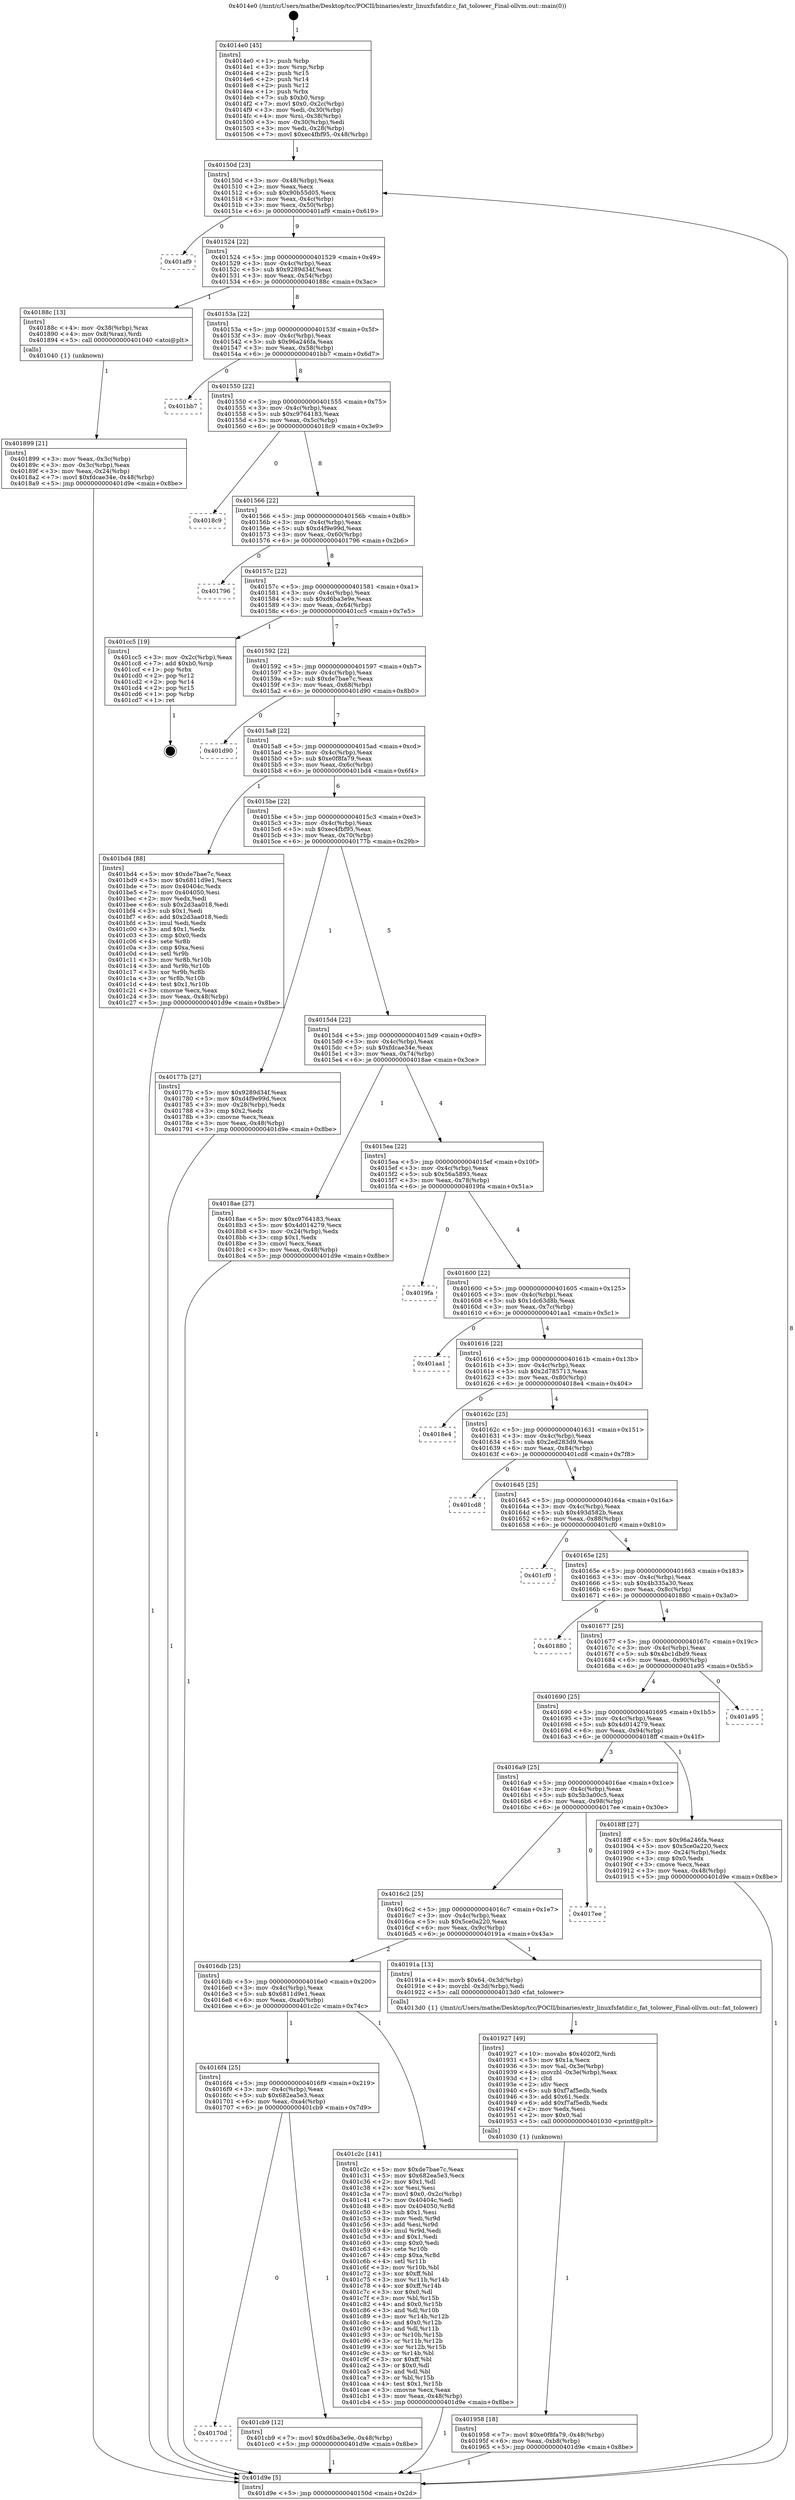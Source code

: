 digraph "0x4014e0" {
  label = "0x4014e0 (/mnt/c/Users/mathe/Desktop/tcc/POCII/binaries/extr_linuxfsfatdir.c_fat_tolower_Final-ollvm.out::main(0))"
  labelloc = "t"
  node[shape=record]

  Entry [label="",width=0.3,height=0.3,shape=circle,fillcolor=black,style=filled]
  "0x40150d" [label="{
     0x40150d [23]\l
     | [instrs]\l
     &nbsp;&nbsp;0x40150d \<+3\>: mov -0x48(%rbp),%eax\l
     &nbsp;&nbsp;0x401510 \<+2\>: mov %eax,%ecx\l
     &nbsp;&nbsp;0x401512 \<+6\>: sub $0x90b55d05,%ecx\l
     &nbsp;&nbsp;0x401518 \<+3\>: mov %eax,-0x4c(%rbp)\l
     &nbsp;&nbsp;0x40151b \<+3\>: mov %ecx,-0x50(%rbp)\l
     &nbsp;&nbsp;0x40151e \<+6\>: je 0000000000401af9 \<main+0x619\>\l
  }"]
  "0x401af9" [label="{
     0x401af9\l
  }", style=dashed]
  "0x401524" [label="{
     0x401524 [22]\l
     | [instrs]\l
     &nbsp;&nbsp;0x401524 \<+5\>: jmp 0000000000401529 \<main+0x49\>\l
     &nbsp;&nbsp;0x401529 \<+3\>: mov -0x4c(%rbp),%eax\l
     &nbsp;&nbsp;0x40152c \<+5\>: sub $0x9289d34f,%eax\l
     &nbsp;&nbsp;0x401531 \<+3\>: mov %eax,-0x54(%rbp)\l
     &nbsp;&nbsp;0x401534 \<+6\>: je 000000000040188c \<main+0x3ac\>\l
  }"]
  Exit [label="",width=0.3,height=0.3,shape=circle,fillcolor=black,style=filled,peripheries=2]
  "0x40188c" [label="{
     0x40188c [13]\l
     | [instrs]\l
     &nbsp;&nbsp;0x40188c \<+4\>: mov -0x38(%rbp),%rax\l
     &nbsp;&nbsp;0x401890 \<+4\>: mov 0x8(%rax),%rdi\l
     &nbsp;&nbsp;0x401894 \<+5\>: call 0000000000401040 \<atoi@plt\>\l
     | [calls]\l
     &nbsp;&nbsp;0x401040 \{1\} (unknown)\l
  }"]
  "0x40153a" [label="{
     0x40153a [22]\l
     | [instrs]\l
     &nbsp;&nbsp;0x40153a \<+5\>: jmp 000000000040153f \<main+0x5f\>\l
     &nbsp;&nbsp;0x40153f \<+3\>: mov -0x4c(%rbp),%eax\l
     &nbsp;&nbsp;0x401542 \<+5\>: sub $0x96a246fa,%eax\l
     &nbsp;&nbsp;0x401547 \<+3\>: mov %eax,-0x58(%rbp)\l
     &nbsp;&nbsp;0x40154a \<+6\>: je 0000000000401bb7 \<main+0x6d7\>\l
  }"]
  "0x40170d" [label="{
     0x40170d\l
  }", style=dashed]
  "0x401bb7" [label="{
     0x401bb7\l
  }", style=dashed]
  "0x401550" [label="{
     0x401550 [22]\l
     | [instrs]\l
     &nbsp;&nbsp;0x401550 \<+5\>: jmp 0000000000401555 \<main+0x75\>\l
     &nbsp;&nbsp;0x401555 \<+3\>: mov -0x4c(%rbp),%eax\l
     &nbsp;&nbsp;0x401558 \<+5\>: sub $0xc9764183,%eax\l
     &nbsp;&nbsp;0x40155d \<+3\>: mov %eax,-0x5c(%rbp)\l
     &nbsp;&nbsp;0x401560 \<+6\>: je 00000000004018c9 \<main+0x3e9\>\l
  }"]
  "0x401cb9" [label="{
     0x401cb9 [12]\l
     | [instrs]\l
     &nbsp;&nbsp;0x401cb9 \<+7\>: movl $0xd6ba3e9e,-0x48(%rbp)\l
     &nbsp;&nbsp;0x401cc0 \<+5\>: jmp 0000000000401d9e \<main+0x8be\>\l
  }"]
  "0x4018c9" [label="{
     0x4018c9\l
  }", style=dashed]
  "0x401566" [label="{
     0x401566 [22]\l
     | [instrs]\l
     &nbsp;&nbsp;0x401566 \<+5\>: jmp 000000000040156b \<main+0x8b\>\l
     &nbsp;&nbsp;0x40156b \<+3\>: mov -0x4c(%rbp),%eax\l
     &nbsp;&nbsp;0x40156e \<+5\>: sub $0xd4f9e99d,%eax\l
     &nbsp;&nbsp;0x401573 \<+3\>: mov %eax,-0x60(%rbp)\l
     &nbsp;&nbsp;0x401576 \<+6\>: je 0000000000401796 \<main+0x2b6\>\l
  }"]
  "0x4016f4" [label="{
     0x4016f4 [25]\l
     | [instrs]\l
     &nbsp;&nbsp;0x4016f4 \<+5\>: jmp 00000000004016f9 \<main+0x219\>\l
     &nbsp;&nbsp;0x4016f9 \<+3\>: mov -0x4c(%rbp),%eax\l
     &nbsp;&nbsp;0x4016fc \<+5\>: sub $0x682ea5e3,%eax\l
     &nbsp;&nbsp;0x401701 \<+6\>: mov %eax,-0xa4(%rbp)\l
     &nbsp;&nbsp;0x401707 \<+6\>: je 0000000000401cb9 \<main+0x7d9\>\l
  }"]
  "0x401796" [label="{
     0x401796\l
  }", style=dashed]
  "0x40157c" [label="{
     0x40157c [22]\l
     | [instrs]\l
     &nbsp;&nbsp;0x40157c \<+5\>: jmp 0000000000401581 \<main+0xa1\>\l
     &nbsp;&nbsp;0x401581 \<+3\>: mov -0x4c(%rbp),%eax\l
     &nbsp;&nbsp;0x401584 \<+5\>: sub $0xd6ba3e9e,%eax\l
     &nbsp;&nbsp;0x401589 \<+3\>: mov %eax,-0x64(%rbp)\l
     &nbsp;&nbsp;0x40158c \<+6\>: je 0000000000401cc5 \<main+0x7e5\>\l
  }"]
  "0x401c2c" [label="{
     0x401c2c [141]\l
     | [instrs]\l
     &nbsp;&nbsp;0x401c2c \<+5\>: mov $0xde7bae7c,%eax\l
     &nbsp;&nbsp;0x401c31 \<+5\>: mov $0x682ea5e3,%ecx\l
     &nbsp;&nbsp;0x401c36 \<+2\>: mov $0x1,%dl\l
     &nbsp;&nbsp;0x401c38 \<+2\>: xor %esi,%esi\l
     &nbsp;&nbsp;0x401c3a \<+7\>: movl $0x0,-0x2c(%rbp)\l
     &nbsp;&nbsp;0x401c41 \<+7\>: mov 0x40404c,%edi\l
     &nbsp;&nbsp;0x401c48 \<+8\>: mov 0x404050,%r8d\l
     &nbsp;&nbsp;0x401c50 \<+3\>: sub $0x1,%esi\l
     &nbsp;&nbsp;0x401c53 \<+3\>: mov %edi,%r9d\l
     &nbsp;&nbsp;0x401c56 \<+3\>: add %esi,%r9d\l
     &nbsp;&nbsp;0x401c59 \<+4\>: imul %r9d,%edi\l
     &nbsp;&nbsp;0x401c5d \<+3\>: and $0x1,%edi\l
     &nbsp;&nbsp;0x401c60 \<+3\>: cmp $0x0,%edi\l
     &nbsp;&nbsp;0x401c63 \<+4\>: sete %r10b\l
     &nbsp;&nbsp;0x401c67 \<+4\>: cmp $0xa,%r8d\l
     &nbsp;&nbsp;0x401c6b \<+4\>: setl %r11b\l
     &nbsp;&nbsp;0x401c6f \<+3\>: mov %r10b,%bl\l
     &nbsp;&nbsp;0x401c72 \<+3\>: xor $0xff,%bl\l
     &nbsp;&nbsp;0x401c75 \<+3\>: mov %r11b,%r14b\l
     &nbsp;&nbsp;0x401c78 \<+4\>: xor $0xff,%r14b\l
     &nbsp;&nbsp;0x401c7c \<+3\>: xor $0x0,%dl\l
     &nbsp;&nbsp;0x401c7f \<+3\>: mov %bl,%r15b\l
     &nbsp;&nbsp;0x401c82 \<+4\>: and $0x0,%r15b\l
     &nbsp;&nbsp;0x401c86 \<+3\>: and %dl,%r10b\l
     &nbsp;&nbsp;0x401c89 \<+3\>: mov %r14b,%r12b\l
     &nbsp;&nbsp;0x401c8c \<+4\>: and $0x0,%r12b\l
     &nbsp;&nbsp;0x401c90 \<+3\>: and %dl,%r11b\l
     &nbsp;&nbsp;0x401c93 \<+3\>: or %r10b,%r15b\l
     &nbsp;&nbsp;0x401c96 \<+3\>: or %r11b,%r12b\l
     &nbsp;&nbsp;0x401c99 \<+3\>: xor %r12b,%r15b\l
     &nbsp;&nbsp;0x401c9c \<+3\>: or %r14b,%bl\l
     &nbsp;&nbsp;0x401c9f \<+3\>: xor $0xff,%bl\l
     &nbsp;&nbsp;0x401ca2 \<+3\>: or $0x0,%dl\l
     &nbsp;&nbsp;0x401ca5 \<+2\>: and %dl,%bl\l
     &nbsp;&nbsp;0x401ca7 \<+3\>: or %bl,%r15b\l
     &nbsp;&nbsp;0x401caa \<+4\>: test $0x1,%r15b\l
     &nbsp;&nbsp;0x401cae \<+3\>: cmovne %ecx,%eax\l
     &nbsp;&nbsp;0x401cb1 \<+3\>: mov %eax,-0x48(%rbp)\l
     &nbsp;&nbsp;0x401cb4 \<+5\>: jmp 0000000000401d9e \<main+0x8be\>\l
  }"]
  "0x401cc5" [label="{
     0x401cc5 [19]\l
     | [instrs]\l
     &nbsp;&nbsp;0x401cc5 \<+3\>: mov -0x2c(%rbp),%eax\l
     &nbsp;&nbsp;0x401cc8 \<+7\>: add $0xb0,%rsp\l
     &nbsp;&nbsp;0x401ccf \<+1\>: pop %rbx\l
     &nbsp;&nbsp;0x401cd0 \<+2\>: pop %r12\l
     &nbsp;&nbsp;0x401cd2 \<+2\>: pop %r14\l
     &nbsp;&nbsp;0x401cd4 \<+2\>: pop %r15\l
     &nbsp;&nbsp;0x401cd6 \<+1\>: pop %rbp\l
     &nbsp;&nbsp;0x401cd7 \<+1\>: ret\l
  }"]
  "0x401592" [label="{
     0x401592 [22]\l
     | [instrs]\l
     &nbsp;&nbsp;0x401592 \<+5\>: jmp 0000000000401597 \<main+0xb7\>\l
     &nbsp;&nbsp;0x401597 \<+3\>: mov -0x4c(%rbp),%eax\l
     &nbsp;&nbsp;0x40159a \<+5\>: sub $0xde7bae7c,%eax\l
     &nbsp;&nbsp;0x40159f \<+3\>: mov %eax,-0x68(%rbp)\l
     &nbsp;&nbsp;0x4015a2 \<+6\>: je 0000000000401d90 \<main+0x8b0\>\l
  }"]
  "0x401958" [label="{
     0x401958 [18]\l
     | [instrs]\l
     &nbsp;&nbsp;0x401958 \<+7\>: movl $0xe0f8fa79,-0x48(%rbp)\l
     &nbsp;&nbsp;0x40195f \<+6\>: mov %eax,-0xb8(%rbp)\l
     &nbsp;&nbsp;0x401965 \<+5\>: jmp 0000000000401d9e \<main+0x8be\>\l
  }"]
  "0x401d90" [label="{
     0x401d90\l
  }", style=dashed]
  "0x4015a8" [label="{
     0x4015a8 [22]\l
     | [instrs]\l
     &nbsp;&nbsp;0x4015a8 \<+5\>: jmp 00000000004015ad \<main+0xcd\>\l
     &nbsp;&nbsp;0x4015ad \<+3\>: mov -0x4c(%rbp),%eax\l
     &nbsp;&nbsp;0x4015b0 \<+5\>: sub $0xe0f8fa79,%eax\l
     &nbsp;&nbsp;0x4015b5 \<+3\>: mov %eax,-0x6c(%rbp)\l
     &nbsp;&nbsp;0x4015b8 \<+6\>: je 0000000000401bd4 \<main+0x6f4\>\l
  }"]
  "0x401927" [label="{
     0x401927 [49]\l
     | [instrs]\l
     &nbsp;&nbsp;0x401927 \<+10\>: movabs $0x4020f2,%rdi\l
     &nbsp;&nbsp;0x401931 \<+5\>: mov $0x1a,%ecx\l
     &nbsp;&nbsp;0x401936 \<+3\>: mov %al,-0x3e(%rbp)\l
     &nbsp;&nbsp;0x401939 \<+4\>: movzbl -0x3e(%rbp),%eax\l
     &nbsp;&nbsp;0x40193d \<+1\>: cltd\l
     &nbsp;&nbsp;0x40193e \<+2\>: idiv %ecx\l
     &nbsp;&nbsp;0x401940 \<+6\>: sub $0xf7af5edb,%edx\l
     &nbsp;&nbsp;0x401946 \<+3\>: add $0x61,%edx\l
     &nbsp;&nbsp;0x401949 \<+6\>: add $0xf7af5edb,%edx\l
     &nbsp;&nbsp;0x40194f \<+2\>: mov %edx,%esi\l
     &nbsp;&nbsp;0x401951 \<+2\>: mov $0x0,%al\l
     &nbsp;&nbsp;0x401953 \<+5\>: call 0000000000401030 \<printf@plt\>\l
     | [calls]\l
     &nbsp;&nbsp;0x401030 \{1\} (unknown)\l
  }"]
  "0x401bd4" [label="{
     0x401bd4 [88]\l
     | [instrs]\l
     &nbsp;&nbsp;0x401bd4 \<+5\>: mov $0xde7bae7c,%eax\l
     &nbsp;&nbsp;0x401bd9 \<+5\>: mov $0x6811d9e1,%ecx\l
     &nbsp;&nbsp;0x401bde \<+7\>: mov 0x40404c,%edx\l
     &nbsp;&nbsp;0x401be5 \<+7\>: mov 0x404050,%esi\l
     &nbsp;&nbsp;0x401bec \<+2\>: mov %edx,%edi\l
     &nbsp;&nbsp;0x401bee \<+6\>: sub $0x2d3aa018,%edi\l
     &nbsp;&nbsp;0x401bf4 \<+3\>: sub $0x1,%edi\l
     &nbsp;&nbsp;0x401bf7 \<+6\>: add $0x2d3aa018,%edi\l
     &nbsp;&nbsp;0x401bfd \<+3\>: imul %edi,%edx\l
     &nbsp;&nbsp;0x401c00 \<+3\>: and $0x1,%edx\l
     &nbsp;&nbsp;0x401c03 \<+3\>: cmp $0x0,%edx\l
     &nbsp;&nbsp;0x401c06 \<+4\>: sete %r8b\l
     &nbsp;&nbsp;0x401c0a \<+3\>: cmp $0xa,%esi\l
     &nbsp;&nbsp;0x401c0d \<+4\>: setl %r9b\l
     &nbsp;&nbsp;0x401c11 \<+3\>: mov %r8b,%r10b\l
     &nbsp;&nbsp;0x401c14 \<+3\>: and %r9b,%r10b\l
     &nbsp;&nbsp;0x401c17 \<+3\>: xor %r9b,%r8b\l
     &nbsp;&nbsp;0x401c1a \<+3\>: or %r8b,%r10b\l
     &nbsp;&nbsp;0x401c1d \<+4\>: test $0x1,%r10b\l
     &nbsp;&nbsp;0x401c21 \<+3\>: cmovne %ecx,%eax\l
     &nbsp;&nbsp;0x401c24 \<+3\>: mov %eax,-0x48(%rbp)\l
     &nbsp;&nbsp;0x401c27 \<+5\>: jmp 0000000000401d9e \<main+0x8be\>\l
  }"]
  "0x4015be" [label="{
     0x4015be [22]\l
     | [instrs]\l
     &nbsp;&nbsp;0x4015be \<+5\>: jmp 00000000004015c3 \<main+0xe3\>\l
     &nbsp;&nbsp;0x4015c3 \<+3\>: mov -0x4c(%rbp),%eax\l
     &nbsp;&nbsp;0x4015c6 \<+5\>: sub $0xec4fbf95,%eax\l
     &nbsp;&nbsp;0x4015cb \<+3\>: mov %eax,-0x70(%rbp)\l
     &nbsp;&nbsp;0x4015ce \<+6\>: je 000000000040177b \<main+0x29b\>\l
  }"]
  "0x4016db" [label="{
     0x4016db [25]\l
     | [instrs]\l
     &nbsp;&nbsp;0x4016db \<+5\>: jmp 00000000004016e0 \<main+0x200\>\l
     &nbsp;&nbsp;0x4016e0 \<+3\>: mov -0x4c(%rbp),%eax\l
     &nbsp;&nbsp;0x4016e3 \<+5\>: sub $0x6811d9e1,%eax\l
     &nbsp;&nbsp;0x4016e8 \<+6\>: mov %eax,-0xa0(%rbp)\l
     &nbsp;&nbsp;0x4016ee \<+6\>: je 0000000000401c2c \<main+0x74c\>\l
  }"]
  "0x40177b" [label="{
     0x40177b [27]\l
     | [instrs]\l
     &nbsp;&nbsp;0x40177b \<+5\>: mov $0x9289d34f,%eax\l
     &nbsp;&nbsp;0x401780 \<+5\>: mov $0xd4f9e99d,%ecx\l
     &nbsp;&nbsp;0x401785 \<+3\>: mov -0x28(%rbp),%edx\l
     &nbsp;&nbsp;0x401788 \<+3\>: cmp $0x2,%edx\l
     &nbsp;&nbsp;0x40178b \<+3\>: cmovne %ecx,%eax\l
     &nbsp;&nbsp;0x40178e \<+3\>: mov %eax,-0x48(%rbp)\l
     &nbsp;&nbsp;0x401791 \<+5\>: jmp 0000000000401d9e \<main+0x8be\>\l
  }"]
  "0x4015d4" [label="{
     0x4015d4 [22]\l
     | [instrs]\l
     &nbsp;&nbsp;0x4015d4 \<+5\>: jmp 00000000004015d9 \<main+0xf9\>\l
     &nbsp;&nbsp;0x4015d9 \<+3\>: mov -0x4c(%rbp),%eax\l
     &nbsp;&nbsp;0x4015dc \<+5\>: sub $0xfdcae34e,%eax\l
     &nbsp;&nbsp;0x4015e1 \<+3\>: mov %eax,-0x74(%rbp)\l
     &nbsp;&nbsp;0x4015e4 \<+6\>: je 00000000004018ae \<main+0x3ce\>\l
  }"]
  "0x401d9e" [label="{
     0x401d9e [5]\l
     | [instrs]\l
     &nbsp;&nbsp;0x401d9e \<+5\>: jmp 000000000040150d \<main+0x2d\>\l
  }"]
  "0x4014e0" [label="{
     0x4014e0 [45]\l
     | [instrs]\l
     &nbsp;&nbsp;0x4014e0 \<+1\>: push %rbp\l
     &nbsp;&nbsp;0x4014e1 \<+3\>: mov %rsp,%rbp\l
     &nbsp;&nbsp;0x4014e4 \<+2\>: push %r15\l
     &nbsp;&nbsp;0x4014e6 \<+2\>: push %r14\l
     &nbsp;&nbsp;0x4014e8 \<+2\>: push %r12\l
     &nbsp;&nbsp;0x4014ea \<+1\>: push %rbx\l
     &nbsp;&nbsp;0x4014eb \<+7\>: sub $0xb0,%rsp\l
     &nbsp;&nbsp;0x4014f2 \<+7\>: movl $0x0,-0x2c(%rbp)\l
     &nbsp;&nbsp;0x4014f9 \<+3\>: mov %edi,-0x30(%rbp)\l
     &nbsp;&nbsp;0x4014fc \<+4\>: mov %rsi,-0x38(%rbp)\l
     &nbsp;&nbsp;0x401500 \<+3\>: mov -0x30(%rbp),%edi\l
     &nbsp;&nbsp;0x401503 \<+3\>: mov %edi,-0x28(%rbp)\l
     &nbsp;&nbsp;0x401506 \<+7\>: movl $0xec4fbf95,-0x48(%rbp)\l
  }"]
  "0x401899" [label="{
     0x401899 [21]\l
     | [instrs]\l
     &nbsp;&nbsp;0x401899 \<+3\>: mov %eax,-0x3c(%rbp)\l
     &nbsp;&nbsp;0x40189c \<+3\>: mov -0x3c(%rbp),%eax\l
     &nbsp;&nbsp;0x40189f \<+3\>: mov %eax,-0x24(%rbp)\l
     &nbsp;&nbsp;0x4018a2 \<+7\>: movl $0xfdcae34e,-0x48(%rbp)\l
     &nbsp;&nbsp;0x4018a9 \<+5\>: jmp 0000000000401d9e \<main+0x8be\>\l
  }"]
  "0x40191a" [label="{
     0x40191a [13]\l
     | [instrs]\l
     &nbsp;&nbsp;0x40191a \<+4\>: movb $0x64,-0x3d(%rbp)\l
     &nbsp;&nbsp;0x40191e \<+4\>: movzbl -0x3d(%rbp),%edi\l
     &nbsp;&nbsp;0x401922 \<+5\>: call 00000000004013d0 \<fat_tolower\>\l
     | [calls]\l
     &nbsp;&nbsp;0x4013d0 \{1\} (/mnt/c/Users/mathe/Desktop/tcc/POCII/binaries/extr_linuxfsfatdir.c_fat_tolower_Final-ollvm.out::fat_tolower)\l
  }"]
  "0x4018ae" [label="{
     0x4018ae [27]\l
     | [instrs]\l
     &nbsp;&nbsp;0x4018ae \<+5\>: mov $0xc9764183,%eax\l
     &nbsp;&nbsp;0x4018b3 \<+5\>: mov $0x4d014279,%ecx\l
     &nbsp;&nbsp;0x4018b8 \<+3\>: mov -0x24(%rbp),%edx\l
     &nbsp;&nbsp;0x4018bb \<+3\>: cmp $0x1,%edx\l
     &nbsp;&nbsp;0x4018be \<+3\>: cmovl %ecx,%eax\l
     &nbsp;&nbsp;0x4018c1 \<+3\>: mov %eax,-0x48(%rbp)\l
     &nbsp;&nbsp;0x4018c4 \<+5\>: jmp 0000000000401d9e \<main+0x8be\>\l
  }"]
  "0x4015ea" [label="{
     0x4015ea [22]\l
     | [instrs]\l
     &nbsp;&nbsp;0x4015ea \<+5\>: jmp 00000000004015ef \<main+0x10f\>\l
     &nbsp;&nbsp;0x4015ef \<+3\>: mov -0x4c(%rbp),%eax\l
     &nbsp;&nbsp;0x4015f2 \<+5\>: sub $0x56a5893,%eax\l
     &nbsp;&nbsp;0x4015f7 \<+3\>: mov %eax,-0x78(%rbp)\l
     &nbsp;&nbsp;0x4015fa \<+6\>: je 00000000004019fa \<main+0x51a\>\l
  }"]
  "0x4016c2" [label="{
     0x4016c2 [25]\l
     | [instrs]\l
     &nbsp;&nbsp;0x4016c2 \<+5\>: jmp 00000000004016c7 \<main+0x1e7\>\l
     &nbsp;&nbsp;0x4016c7 \<+3\>: mov -0x4c(%rbp),%eax\l
     &nbsp;&nbsp;0x4016ca \<+5\>: sub $0x5ce0a220,%eax\l
     &nbsp;&nbsp;0x4016cf \<+6\>: mov %eax,-0x9c(%rbp)\l
     &nbsp;&nbsp;0x4016d5 \<+6\>: je 000000000040191a \<main+0x43a\>\l
  }"]
  "0x4019fa" [label="{
     0x4019fa\l
  }", style=dashed]
  "0x401600" [label="{
     0x401600 [22]\l
     | [instrs]\l
     &nbsp;&nbsp;0x401600 \<+5\>: jmp 0000000000401605 \<main+0x125\>\l
     &nbsp;&nbsp;0x401605 \<+3\>: mov -0x4c(%rbp),%eax\l
     &nbsp;&nbsp;0x401608 \<+5\>: sub $0x1dc63d8b,%eax\l
     &nbsp;&nbsp;0x40160d \<+3\>: mov %eax,-0x7c(%rbp)\l
     &nbsp;&nbsp;0x401610 \<+6\>: je 0000000000401aa1 \<main+0x5c1\>\l
  }"]
  "0x4017ee" [label="{
     0x4017ee\l
  }", style=dashed]
  "0x401aa1" [label="{
     0x401aa1\l
  }", style=dashed]
  "0x401616" [label="{
     0x401616 [22]\l
     | [instrs]\l
     &nbsp;&nbsp;0x401616 \<+5\>: jmp 000000000040161b \<main+0x13b\>\l
     &nbsp;&nbsp;0x40161b \<+3\>: mov -0x4c(%rbp),%eax\l
     &nbsp;&nbsp;0x40161e \<+5\>: sub $0x2d785713,%eax\l
     &nbsp;&nbsp;0x401623 \<+3\>: mov %eax,-0x80(%rbp)\l
     &nbsp;&nbsp;0x401626 \<+6\>: je 00000000004018e4 \<main+0x404\>\l
  }"]
  "0x4016a9" [label="{
     0x4016a9 [25]\l
     | [instrs]\l
     &nbsp;&nbsp;0x4016a9 \<+5\>: jmp 00000000004016ae \<main+0x1ce\>\l
     &nbsp;&nbsp;0x4016ae \<+3\>: mov -0x4c(%rbp),%eax\l
     &nbsp;&nbsp;0x4016b1 \<+5\>: sub $0x5b3a00c5,%eax\l
     &nbsp;&nbsp;0x4016b6 \<+6\>: mov %eax,-0x98(%rbp)\l
     &nbsp;&nbsp;0x4016bc \<+6\>: je 00000000004017ee \<main+0x30e\>\l
  }"]
  "0x4018e4" [label="{
     0x4018e4\l
  }", style=dashed]
  "0x40162c" [label="{
     0x40162c [25]\l
     | [instrs]\l
     &nbsp;&nbsp;0x40162c \<+5\>: jmp 0000000000401631 \<main+0x151\>\l
     &nbsp;&nbsp;0x401631 \<+3\>: mov -0x4c(%rbp),%eax\l
     &nbsp;&nbsp;0x401634 \<+5\>: sub $0x2ed283d9,%eax\l
     &nbsp;&nbsp;0x401639 \<+6\>: mov %eax,-0x84(%rbp)\l
     &nbsp;&nbsp;0x40163f \<+6\>: je 0000000000401cd8 \<main+0x7f8\>\l
  }"]
  "0x4018ff" [label="{
     0x4018ff [27]\l
     | [instrs]\l
     &nbsp;&nbsp;0x4018ff \<+5\>: mov $0x96a246fa,%eax\l
     &nbsp;&nbsp;0x401904 \<+5\>: mov $0x5ce0a220,%ecx\l
     &nbsp;&nbsp;0x401909 \<+3\>: mov -0x24(%rbp),%edx\l
     &nbsp;&nbsp;0x40190c \<+3\>: cmp $0x0,%edx\l
     &nbsp;&nbsp;0x40190f \<+3\>: cmove %ecx,%eax\l
     &nbsp;&nbsp;0x401912 \<+3\>: mov %eax,-0x48(%rbp)\l
     &nbsp;&nbsp;0x401915 \<+5\>: jmp 0000000000401d9e \<main+0x8be\>\l
  }"]
  "0x401cd8" [label="{
     0x401cd8\l
  }", style=dashed]
  "0x401645" [label="{
     0x401645 [25]\l
     | [instrs]\l
     &nbsp;&nbsp;0x401645 \<+5\>: jmp 000000000040164a \<main+0x16a\>\l
     &nbsp;&nbsp;0x40164a \<+3\>: mov -0x4c(%rbp),%eax\l
     &nbsp;&nbsp;0x40164d \<+5\>: sub $0x493d582b,%eax\l
     &nbsp;&nbsp;0x401652 \<+6\>: mov %eax,-0x88(%rbp)\l
     &nbsp;&nbsp;0x401658 \<+6\>: je 0000000000401cf0 \<main+0x810\>\l
  }"]
  "0x401690" [label="{
     0x401690 [25]\l
     | [instrs]\l
     &nbsp;&nbsp;0x401690 \<+5\>: jmp 0000000000401695 \<main+0x1b5\>\l
     &nbsp;&nbsp;0x401695 \<+3\>: mov -0x4c(%rbp),%eax\l
     &nbsp;&nbsp;0x401698 \<+5\>: sub $0x4d014279,%eax\l
     &nbsp;&nbsp;0x40169d \<+6\>: mov %eax,-0x94(%rbp)\l
     &nbsp;&nbsp;0x4016a3 \<+6\>: je 00000000004018ff \<main+0x41f\>\l
  }"]
  "0x401cf0" [label="{
     0x401cf0\l
  }", style=dashed]
  "0x40165e" [label="{
     0x40165e [25]\l
     | [instrs]\l
     &nbsp;&nbsp;0x40165e \<+5\>: jmp 0000000000401663 \<main+0x183\>\l
     &nbsp;&nbsp;0x401663 \<+3\>: mov -0x4c(%rbp),%eax\l
     &nbsp;&nbsp;0x401666 \<+5\>: sub $0x4b335a30,%eax\l
     &nbsp;&nbsp;0x40166b \<+6\>: mov %eax,-0x8c(%rbp)\l
     &nbsp;&nbsp;0x401671 \<+6\>: je 0000000000401880 \<main+0x3a0\>\l
  }"]
  "0x401a95" [label="{
     0x401a95\l
  }", style=dashed]
  "0x401880" [label="{
     0x401880\l
  }", style=dashed]
  "0x401677" [label="{
     0x401677 [25]\l
     | [instrs]\l
     &nbsp;&nbsp;0x401677 \<+5\>: jmp 000000000040167c \<main+0x19c\>\l
     &nbsp;&nbsp;0x40167c \<+3\>: mov -0x4c(%rbp),%eax\l
     &nbsp;&nbsp;0x40167f \<+5\>: sub $0x4bc1dbd9,%eax\l
     &nbsp;&nbsp;0x401684 \<+6\>: mov %eax,-0x90(%rbp)\l
     &nbsp;&nbsp;0x40168a \<+6\>: je 0000000000401a95 \<main+0x5b5\>\l
  }"]
  Entry -> "0x4014e0" [label=" 1"]
  "0x40150d" -> "0x401af9" [label=" 0"]
  "0x40150d" -> "0x401524" [label=" 9"]
  "0x401cc5" -> Exit [label=" 1"]
  "0x401524" -> "0x40188c" [label=" 1"]
  "0x401524" -> "0x40153a" [label=" 8"]
  "0x401cb9" -> "0x401d9e" [label=" 1"]
  "0x40153a" -> "0x401bb7" [label=" 0"]
  "0x40153a" -> "0x401550" [label=" 8"]
  "0x4016f4" -> "0x40170d" [label=" 0"]
  "0x401550" -> "0x4018c9" [label=" 0"]
  "0x401550" -> "0x401566" [label=" 8"]
  "0x4016f4" -> "0x401cb9" [label=" 1"]
  "0x401566" -> "0x401796" [label=" 0"]
  "0x401566" -> "0x40157c" [label=" 8"]
  "0x401c2c" -> "0x401d9e" [label=" 1"]
  "0x40157c" -> "0x401cc5" [label=" 1"]
  "0x40157c" -> "0x401592" [label=" 7"]
  "0x4016db" -> "0x4016f4" [label=" 1"]
  "0x401592" -> "0x401d90" [label=" 0"]
  "0x401592" -> "0x4015a8" [label=" 7"]
  "0x4016db" -> "0x401c2c" [label=" 1"]
  "0x4015a8" -> "0x401bd4" [label=" 1"]
  "0x4015a8" -> "0x4015be" [label=" 6"]
  "0x401bd4" -> "0x401d9e" [label=" 1"]
  "0x4015be" -> "0x40177b" [label=" 1"]
  "0x4015be" -> "0x4015d4" [label=" 5"]
  "0x40177b" -> "0x401d9e" [label=" 1"]
  "0x4014e0" -> "0x40150d" [label=" 1"]
  "0x401d9e" -> "0x40150d" [label=" 8"]
  "0x40188c" -> "0x401899" [label=" 1"]
  "0x401899" -> "0x401d9e" [label=" 1"]
  "0x401958" -> "0x401d9e" [label=" 1"]
  "0x4015d4" -> "0x4018ae" [label=" 1"]
  "0x4015d4" -> "0x4015ea" [label=" 4"]
  "0x4018ae" -> "0x401d9e" [label=" 1"]
  "0x401927" -> "0x401958" [label=" 1"]
  "0x4015ea" -> "0x4019fa" [label=" 0"]
  "0x4015ea" -> "0x401600" [label=" 4"]
  "0x4016c2" -> "0x4016db" [label=" 2"]
  "0x401600" -> "0x401aa1" [label=" 0"]
  "0x401600" -> "0x401616" [label=" 4"]
  "0x4016c2" -> "0x40191a" [label=" 1"]
  "0x401616" -> "0x4018e4" [label=" 0"]
  "0x401616" -> "0x40162c" [label=" 4"]
  "0x4016a9" -> "0x4016c2" [label=" 3"]
  "0x40162c" -> "0x401cd8" [label=" 0"]
  "0x40162c" -> "0x401645" [label=" 4"]
  "0x4016a9" -> "0x4017ee" [label=" 0"]
  "0x401645" -> "0x401cf0" [label=" 0"]
  "0x401645" -> "0x40165e" [label=" 4"]
  "0x4018ff" -> "0x401d9e" [label=" 1"]
  "0x40165e" -> "0x401880" [label=" 0"]
  "0x40165e" -> "0x401677" [label=" 4"]
  "0x401690" -> "0x4016a9" [label=" 3"]
  "0x401677" -> "0x401a95" [label=" 0"]
  "0x401677" -> "0x401690" [label=" 4"]
  "0x40191a" -> "0x401927" [label=" 1"]
  "0x401690" -> "0x4018ff" [label=" 1"]
}

